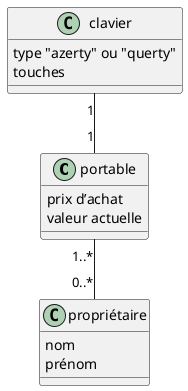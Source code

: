 @startuml Ordinateurs portables
class portable{
 prix d’achat
 valeur actuelle
}
class clavier{
 type "azerty" ou "querty"
 touches
}
class propriétaire{
 nom
 prénom
}
portable "1..*" -- "0..*" propriétaire
clavier "1" -- "1" portable
@enduml
